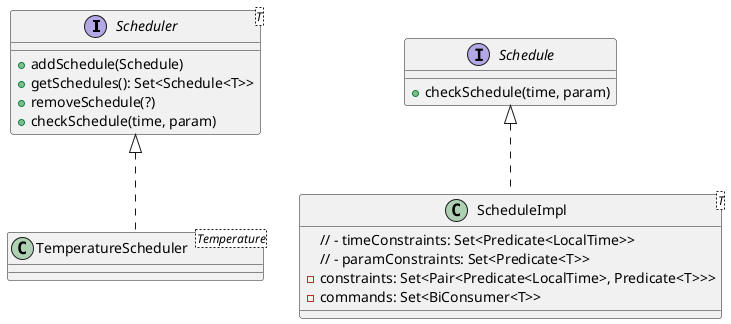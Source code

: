 @startuml

interface Scheduler<T> {
	+ addSchedule(Schedule)
	+ getSchedules(): Set<Schedule<T>>
	+ removeSchedule(?)
	+ checkSchedule(time, param)
}

class TemperatureScheduler<Temperature> implements Scheduler {}

interface Schedule {
	+ checkSchedule(time, param)
}

class ScheduleImpl<T> implements Schedule {
	// - timeConstraints: Set<Predicate<LocalTime>>
	// - paramConstraints: Set<Predicate<T>>
	- constraints: Set<Pair<Predicate<LocalTime>, Predicate<T>>>
	- commands: Set<BiConsumer<T>>
}

@enduml
